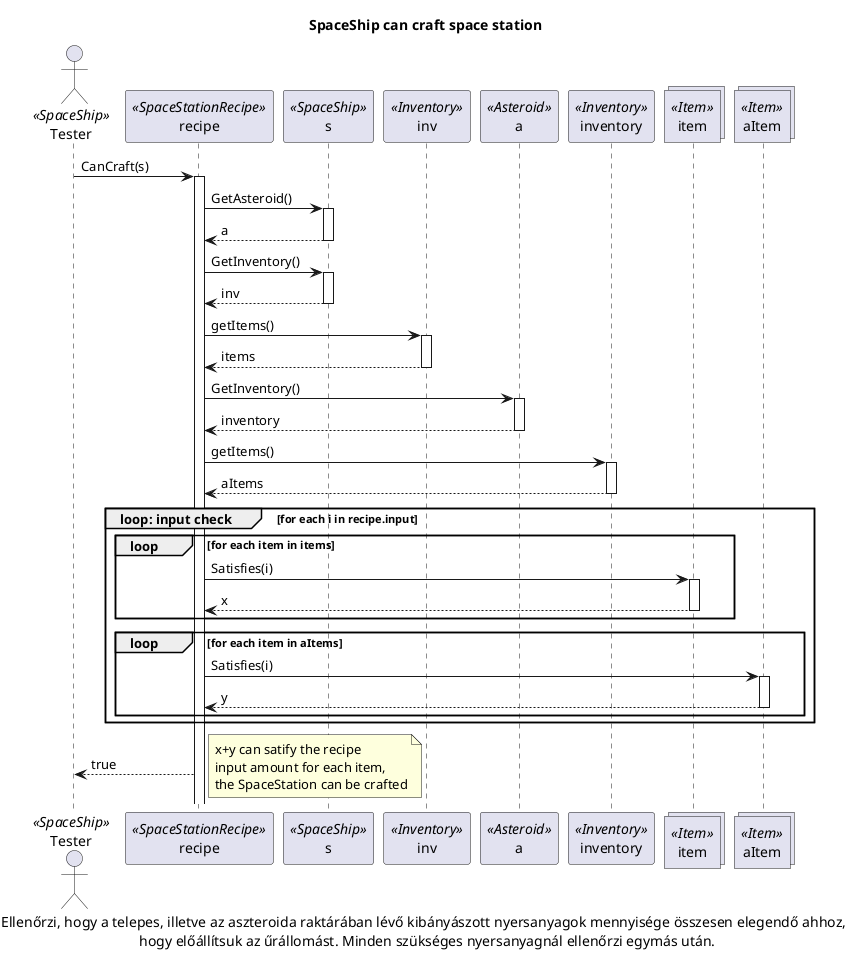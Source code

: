 @startuml
actor Tester as Tester <<SpaceShip>>
participant recipe as recipe <<SpaceStationRecipe>>
participant s as s <<SpaceShip>>
participant inv as inv <<Inventory>>
participant a as a <<Asteroid>>
participant inventory as inventory <<Inventory>>
collections item as item <<Item>>
collections aItem as aItem <<Item>>

title SpaceShip can craft space station

Tester-> recipe++: CanCraft(s)
recipe -> s++: GetAsteroid()

s --> recipe--: a
recipe -> s++: GetInventory()

s --> recipe--: inv

recipe -> inv++: getItems()
inv --> recipe--: items

recipe -> a++: GetInventory()
a --> recipe--: inventory

recipe -> inventory++: getItems()
inventory --> recipe--: aItems

group loop: input check[for each i in recipe.input]

    group loop [for each item in items]
        recipe -> item++: Satisfies(i)
        item --> recipe--: x
    end

    group loop [for each item in aItems]
        recipe -> aItem++: Satisfies(i)
        aItem --> recipe--: y
    end
end

recipe --> Tester: true

note right
x+y can satify the recipe
input amount for each item,
the SpaceStation can be crafted
end note

caption Ellenőrzi, hogy a telepes, illetve az aszteroida raktárában lévő kibányászott nyersanyagok mennyisége összesen elegendő ahhoz, \n hogy előállítsuk az űrállomást. Minden szükséges nyersanyagnál ellenőrzi egymás után. 


@enduml